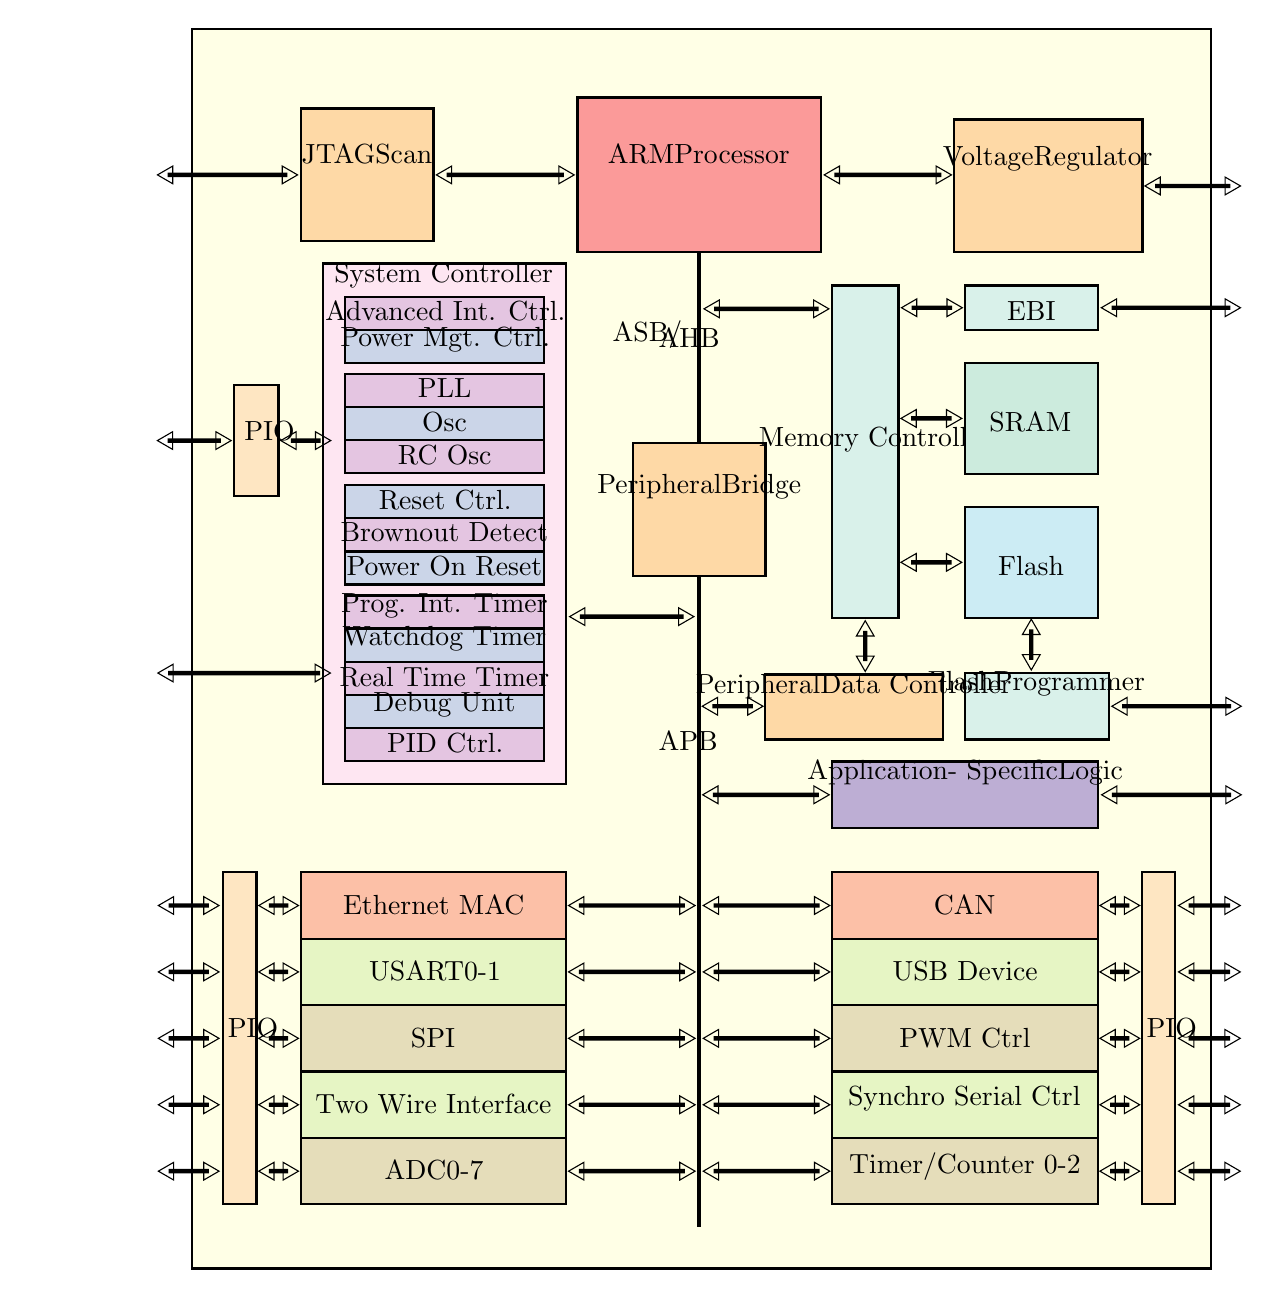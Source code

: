 \definecolor{cffffe6}{RGB}{255,255,230}
\definecolor{cfee6f2}{RGB}{254,230,242}
\definecolor{ce4c5e1}{RGB}{228,197,225}
\definecolor{ccbd5e8}{RGB}{203,213,232}
\definecolor{cfed9a6}{RGB}{254,217,166}
\definecolor{cd9f1ea}{RGB}{217,241,234}
\definecolor{cccebdd}{RGB}{204,235,221}
\definecolor{cccecf4}{RGB}{204,236,244}
\definecolor{cbdaed4}{RGB}{189,174,212}
\definecolor{cfcc0a7}{RGB}{252,192,167}
\definecolor{ce6f5c4}{RGB}{230,245,196}
\definecolor{ce5ddba}{RGB}{229,221,186}
\definecolor{cfee6c2}{RGB}{254,230,194}
\definecolor{cfb9a99}{RGB}{251,154,153}


\begin{tikzpicture}[y=0.80pt,x=0.80pt,yscale=-1, inner sep=0pt, outer sep=0pt]
  \path[draw=black,fill=cffffe6,line join=miter,line cap=round,miter
    limit=4.00,even odd rule,line width=0.800pt,rounded corners=0.0cm]
    (21.0,29.0) rectangle (481.0,589.0);
  \begin{scope}[shift={(0,0.011)}]
      \path[draw=black,fill=cfee6f2,line join=miter,line cap=round,miter
        limit=4.00,even odd rule,line width=0.800pt,rounded corners=0.0cm]
        (80.0,134.989) rectangle (190.0,370.023);
      \path[fill=black,line join=miter,line cap=butt,line width=0.800pt]
        (134.593,145.929) node[above] (text3256) {System Controller};
      \path[draw=black,fill=ce4c5e1,line join=miter,line cap=round,miter
        limit=4.00,even odd rule,line width=0.800pt,rounded corners=0.0cm]
        (90.0,150.0) rectangle (180.0,164.878);
      \path[fill=black,line join=miter,line cap=butt,line width=0.800pt]
        (135.315,160.835) node[above] (text3260) {Advanced Int. Ctrl.};
      \path[draw=black,fill=ccbd5e8,line join=miter,line cap=round,miter
        limit=4.00,even odd rule,line width=0.800pt,rounded corners=0.0cm]
        (90.0,165.0) rectangle (180.0,179.878);
      \path[fill=black,line join=miter,line cap=butt,line width=0.800pt]
        (135.271,174.832) node[above] (text3264) {Power Mgt. Ctrl.};
      \path[draw=black,fill=ce4c5e1,line join=miter,line cap=round,miter
        limit=4.00,even odd rule,line width=0.800pt,rounded corners=0.0cm]
        (90.0,185.0) rectangle (180.0,199.878);
      \path[fill=black,line join=miter,line cap=butt,line width=0.800pt]
        (135.027,195.75) node[above] (text3268) {PLL};
      \path[draw=black,fill=ccbd5e8,line join=miter,line cap=round,miter
        limit=4.00,even odd rule,line width=0.800pt,rounded corners=0.0cm]
        (90.0,200.0) rectangle (180.0,214.878);
      \path[fill=black,line join=miter,line cap=butt,line width=0.800pt]
        (134.985,210.75) node[above] (text3272) {Osc};
      \path[draw=black,fill=ce4c5e1,line join=miter,line cap=round,miter
        limit=4.00,even odd rule,line width=0.800pt,rounded corners=0.0cm]
        (90.0,214.878) rectangle (180.0,229.756);
      \path[fill=black,line join=miter,line cap=butt,line width=0.800pt]
        (135.076,225.628) node[above] (text3276) {RC Osc};
      \path[draw=black,fill=ccbd5e8,line join=miter,line cap=round,miter
        limit=4.00,even odd rule,line width=0.800pt,rounded corners=0.0cm]
        (90.0,235.122) rectangle (180.0,250.0);
      \path[fill=black,line join=miter,line cap=butt,line width=0.800pt]
        (135.269,245.957) node[above] (text3280) {Reset Ctrl.};
      \path[draw=black,fill=ce4c5e1,line join=miter,line cap=round,miter
        limit=4.00,even odd rule,line width=0.800pt,rounded corners=0.0cm]
        (90.0,250.0) rectangle (180.0,265.004);
      \path[fill=black,line join=miter,line cap=butt,line width=0.800pt]
        (134.907,260.744) node[above] (text3284) {Brownout Detect};
      \path[draw=black,fill=ccbd5e8,line join=miter,line cap=round,miter
        limit=4.00,even odd rule,line width=0.800pt,rounded corners=0.0cm]
        (90.0,265.122) rectangle (180.0,280.0);
      \path[fill=black,line join=miter,line cap=butt,line width=0.800pt]
        (134.907,275.872) node[above] (text3288) {Power On Reset};
      \path[draw=black,fill=ce4c5e1,line join=miter,line cap=round,miter
        limit=4.00,even odd rule,line width=0.800pt,rounded corners=0.0cm]
        (90.0,285.0) rectangle (180.0,300.004);
      \path[fill=black,line join=miter,line cap=butt,line width=0.800pt]
        (134.89,294.895) node[above] (text3300) {Prog. Int. Timer};
      \path[draw=black,fill=ccbd5e8,line join=miter,line cap=round,miter
        limit=4.00,even odd rule,line width=0.800pt,rounded corners=0.0cm]
        (90.0,299.873) rectangle (180.0,315.004);
      \path[fill=black,line join=miter,line cap=butt,line width=0.800pt]
        (134.907,309.831) node[above] (text3304) {Watchdog Timer};
      \path[draw=black,fill=ce4c5e1,line join=miter,line cap=round,miter
        limit=4.00,even odd rule,line width=0.800pt,rounded corners=0.0cm]
        (90.0,315.004) rectangle (180.0,330.008);
      \path[fill=black,line join=miter,line cap=butt,line width=0.800pt]
        (134.888,325.909) node[above] (text3308) {Real Time Timer};
      \path[draw=black,fill=ccbd5e8,line join=miter,line cap=round,miter
        limit=4.00,even odd rule,line width=0.800pt,rounded corners=0.0cm]
        (90.0,330.0) rectangle (180.0,344.878);
      \path[fill=black,line join=miter,line cap=butt,line width=0.800pt]
        (134.905,339.832) node[above] (text3312) {Debug Unit};
      \path[draw=black,fill=ce4c5e1,line join=miter,line cap=round,miter
        limit=4.00,even odd rule,line width=0.800pt,rounded corners=0.0cm]
        (90.0,344.878) rectangle (180.0,359.882);
      \path[fill=black,line join=miter,line cap=butt,line width=0.800pt]
        (135.271,355.776) node[above] (text3316) {PID Ctrl.};
  \end{scope}
  \begin{scope}[shift={(0,-5.0)}]
    \path[draw=black,fill=cfed9a6,line join=miter,line cap=round,miter
      limit=4.00,even odd rule,line width=0.800pt,rounded corners=0.0cm]
      (70.0,70.0) rectangle (130.0,130.0);
    \path[fill=black,line join=miter,line cap=butt,line width=0.800pt]
      (99.947,94.709) node[above] (text3320) {JTAGScan};
  \end{scope}
  \begin{scope}[shift={(-0.605,0)}]
    \path[draw=black,fill=cfed9a6,line join=miter,line cap=round,miter
      limit=4.00,even odd rule,line width=0.800pt,rounded corners=0.0cm]
      (365.605,70.0) rectangle (450.812,130.0);
    \path[fill=black,line join=miter,line cap=butt,line width=0.800pt]
      (408.006,93.057) node[above] (text3332) {VoltageRegulator};
  \end{scope}
  \path[draw=black,line join=miter,line cap=butt,miter limit=4.00,fill
    opacity=0.750,even odd rule,line width=1.600pt] (250.0,115.0) --
    (250.0,570.0);
  \begin{scope}[shift={(0,46.0)}]
    \path[draw=black,fill=cfed9a6,line join=miter,line cap=round,miter
      limit=4.00,even odd rule,line width=0.800pt,rounded corners=0.0cm]
      (220.0,170.0) rectangle (280.0,230.0);
    \path[fill=black,line join=miter,line cap=butt,line width=0.800pt]
      (250.021,195.371) node[above] (text3338) {PeripheralBridge};
  \end{scope}
  \begin{scope}[shift={(0,0.341)}]
    \path[draw=black,fill=cd9f1ea,line join=miter,line cap=round,miter
      limit=4.00,even odd rule,line width=0.800pt,rounded corners=0.0cm]
      (310.0,144.659) rectangle (340.0,294.659);
    \path[cm={{0.0,-1.0,1.0,0.0,(0.0,0.0)}},fill=black,line join=miter,line
      cap=butt,line width=0.800pt] (-219.857,329.307) node[above]
      (text3344) {Memory Controller};
  \end{scope}
  \begin{scope}[shift={(0,5.0)}]
    \path[draw=black,fill=cd9f1ea,line join=miter,line cap=round,miter
      limit=4.00,even odd rule,line width=0.800pt,rounded corners=0.0cm]
      (370.0,140.0) rectangle (430.0,160.0);
    \path[fill=black,line join=miter,line cap=butt,line width=0.800pt]
      (400.044,155.959) node[above] (text3348) {EBI};
  \end{scope}
  \begin{scope}[shift={(0,10.0)}]
    \path[draw=black,fill=cccebdd,line join=miter,line cap=round,miter
      limit=4.00,even odd rule,line width=0.800pt,rounded corners=0.0cm]
      (370.0,170.0) rectangle (430.0,220.0);
    \path[fill=black,line join=miter,line cap=butt,line width=0.800pt]
      (399.622,200.959) node[above] (text3352) {SRAM};
  \end{scope}
  \begin{scope}[shift={(0,5.0)}]
    \path[draw=black,fill=cccecf4,line join=miter,line cap=round,miter
      limit=4.00,even odd rule,line width=0.800pt,rounded corners=0.0cm]
      (370.0,240.0) rectangle (430.0,290.0);
    \path[fill=black,line join=miter,line cap=butt,line width=0.800pt]
      (399.912,271.126) node[above] (text3356) {Flash};
  \end{scope}
  \begin{scope}[shift={(-0.041,10.0)}]
    \path[draw=black,fill=cd9f1ea,line join=miter,line cap=round,miter
      limit=4.00,even odd rule,line width=0.800pt,rounded corners=0.0cm]
      (370.0,310.0) rectangle (435.041,340.0);
    \path[fill=black,line join=miter,line cap=butt,line width=0.800pt]
      (402.389,320.371) node[above] (text3360) {FlashProgrammer};
  \end{scope}
  \begin{scope}[shift={(-0.032,10.125)}]
    \path[draw=black,fill=cfed9a6,line join=miter,line cap=round,miter
      limit=4.00,even odd rule,line width=0.800pt,rounded corners=0.0cm]
      (279.928,310.5) rectangle (360.032,339.875);
    \path[fill=black,line join=miter,line cap=butt,line width=0.800pt]
      (319.845,321.763) node[above] (text3366) {PeripheralData Controller};
  \end{scope}
    \path[draw=black,fill=cbdaed4,line join=miter,line cap=round,miter
      limit=4.00,even odd rule,line width=0.800pt,rounded corners=0.0cm]
      (310.0,360.0) rectangle (430.0,390.0);
    \path[fill=black,line join=miter,line cap=butt,line width=0.800pt]
      (370.146,370.371) node[above] (text3372) {Application-
      SpecificLogic};
    \path[draw=black,fill=cfcc0a7,line join=miter,line cap=round,miter
      limit=4.00,even odd rule,line width=0.800pt,rounded corners=0.0cm]
      (310.0,410.0) rectangle (430.0,440.0);
    \path[fill=black,line join=miter,line cap=butt,line width=0.800pt]
      (369.871,428.973) node[above] (text3378) {CAN};
    \path[draw=black,fill=ce6f5c4,line join=miter,line cap=round,miter
      limit=4.00,even odd rule,line width=0.800pt,rounded corners=0.0cm]
      (310.0,440.0) rectangle (430.0,470.0);
    \path[fill=black,line join=miter,line cap=butt,line width=0.800pt]
      (370.135,459.072) node[above] (text3382) {USB Device};
    \path[draw=black,fill=ce5ddba,line join=miter,line cap=round,miter
      limit=4.00,even odd rule,line width=0.800pt,rounded corners=0.0cm]
      (310.0,470.0) rectangle (430.0,500.0);
    \path[fill=black,line join=miter,line cap=butt,line width=0.800pt]
      (370.021,489.075) node[above] (text3386) {PWM Ctrl};
    \path[draw=black,fill=ce6f5c4,line join=miter,line cap=round,miter
      limit=4.00,even odd rule,line width=0.800pt,rounded corners=0.0cm]
      (310.0,500.0) rectangle (430.0,530.0);
    \path[fill=black,line join=miter,line cap=butt,line width=0.800pt]
      (369.745,517.871) node[above] (text3390) {Synchro Serial Ctrl};
    \path[draw=black,fill=ce5ddba,line join=miter,line cap=round,miter
      limit=4.00,even odd rule,line width=0.800pt,rounded corners=0.0cm]
      (310.0,530.0) rectangle (430.0,560.0);
    \path[fill=black,line join=miter,line cap=butt,line width=0.800pt]
      (370.067,549.075) node[above] (text3394) {Timer/Counter 0-2};
    \path[draw=black,fill=ce5ddba,line join=miter,line cap=round,miter
      limit=4.00,even odd rule,line width=0.800pt,rounded corners=0.0cm]
      (70.0,530.0) rectangle (190.0,560.0);
    \path[fill=black,line join=miter,line cap=butt,line width=0.800pt]
      (130.22,548.973) node[above] (text3398) {ADC0-7};
    \path[draw=black,fill=ce6f5c4,line join=miter,line cap=round,miter
      limit=4.00,even odd rule,line width=0.800pt,rounded corners=0.0cm]
      (70.0,500.0) rectangle (190.0,530.0);
    \path[fill=black,line join=miter,line cap=butt,line width=0.800pt]
      (129.985,519.075) node[above] (text3402) {Two Wire Interface};
    \path[draw=black,fill=ce5ddba,line join=miter,line cap=round,miter
      limit=4.00,even odd rule,line width=0.800pt,rounded corners=0.0cm]
      (70.0,470.0) rectangle (190.0,500.0);
    \path[fill=black,line join=miter,line cap=butt,line width=0.800pt]
      (129.777,488.973) node[above] (text3406) {SPI};
    \path[draw=black,fill=ce6f5c4,line join=miter,line cap=round,miter
      limit=4.00,even odd rule,line width=0.800pt,rounded corners=0.0cm]
      (70.0,440.0) rectangle (190.0,470.0);
    \path[fill=black,line join=miter,line cap=butt,line width=0.800pt]
      (130.7,458.97) node[above] (text3410) {USART0-1};
    \path[draw=black,fill=cfcc0a7,line join=miter,line cap=round,miter
      limit=4.00,even odd rule,line width=0.800pt,rounded corners=0.0cm]
      (70.0,410.0) rectangle (190.0,440.0);
    \path[fill=black,line join=miter,line cap=butt,line width=0.800pt]
      (130.091,429.075) node[above] (text3414) {Ethernet MAC};
    \path[draw=black,fill=cfee6c2,line join=miter,line cap=round,miter
      limit=4.00,even odd rule,line width=0.800pt,rounded corners=0.0cm]
      (40.0,190.0) rectangle (60.0,240.0);
    \path[cm={{0.0,-1.0,1.0,0.0,(0.0,0.0)}},fill=black,line join=miter,line
      cap=butt,line width=0.800pt] (-214.798,55.959) node[above]
      (text3418) {PIO};
    \path[fill=black,line join=miter,line cap=butt,miter limit=4.00,even odd
      rule,line width=1.600pt] (9.938,94.0) .. controls (9.938,94.0) and
      (9.938,95.0) .. (9.938,95.0) -- (9.938,96.0) .. controls
      (9.938,96.0) and (9.944,96.0) .. (64.0,96.0) --
      (64.0,94.0) .. controls (36.972,94.0) and (23.445,94.0) ..
      (16.688,94.0) .. controls (13.309,94.0) and (11.626,94.0) ..
      (10.781,94.0) .. controls (10.359,94.0) and (10.137,94.0) ..
      (10.031,94.0) .. controls (9.979,94.0) and (9.951,94.0) ..
      (9.938,94.0) -- cycle;
    \path[draw=black,even odd rule,line width=0.400pt] (68.602,95.0) --
      (61.681,99.0) -- (61.681,91.0) -- (68.602,95.0) -- cycle;
    \path[draw=black,even odd rule,line width=0.400pt] (5.313,95.0) --
      (12.233,91.0) -- (12.233,99.0) -- (5.313,95.0) -- cycle;
    \path[fill=black,line join=miter,line cap=butt,miter limit=4.00,even odd
      rule,line width=1.600pt] (135.906,94.0) .. controls (135.906,94.0) and
      (135.906,95.0) .. (135.906,95.0) -- (135.906,96.0) .. controls
      (135.906,96.0) and (135.918,96.0) .. (188.938,96.0) --
      (188.938,94.0) .. controls (162.428,94.0) and (149.159,94.0) ..
      (142.531,94.0) .. controls (139.218,94.0) and (137.547,94.0) ..
      (136.719,94.0) .. controls (136.304,94.0) and (136.104,94.0) ..
      (136.0,94.0) .. controls (135.948,94.0) and (135.919,94.0) ..
      (135.906,94.0) -- cycle;
    \path[draw=black,even odd rule,line width=0.400pt] (193.54,95.0) --
      (186.62,99.0) -- (186.62,91.0) -- (193.54,95.0) -- cycle;
    \path[draw=black,even odd rule,line width=0.400pt] (131.288,95.0) --
      (138.208,91.0) -- (138.208,99.0) -- (131.288,95.0) -- cycle;
    \path[fill=black,line join=miter,line cap=butt,miter limit=4.00,even odd
      rule,line width=1.600pt] (311.062,94.0) .. controls (311.062,94.0) and
      (311.062,95.0) .. (311.062,95.0) -- (311.062,96.0) .. controls
      (311.062,96.0) and (311.088,96.0) .. (359.344,96.0) --
      (359.344,94.0) .. controls (335.216,94.0) and (323.126,94.0) ..
      (317.094,94.0) .. controls (314.078,94.0) and (312.598,94.0) ..
      (311.844,94.0) .. controls (311.467,94.0) and (311.25,94.0) ..
      (311.156,94.0) .. controls (311.109,94.0) and (311.106,94.0) ..
      (311.094,94.0) .. controls (311.088,94.0) and (311.064,94.0) ..
      (311.062,94.0) -- cycle;
    \path[draw=black,even odd rule,line width=0.400pt] (363.948,95.0) --
      (357.028,99.0) -- (357.028,91.0) -- (363.948,95.0) -- cycle;
    \path[draw=black,even odd rule,line width=0.400pt] (306.46,95.0) --
      (313.38,91.0) -- (313.38,99.0) -- (306.46,95.0) -- cycle;
    \path[fill=black,line join=miter,line cap=butt,miter limit=4.00,even odd
      rule,line width=1.600pt] (455.938,99.0) .. controls (455.938,99.0) and
      (455.938,100.0) .. (455.938,100.0) -- (455.938,101.0) .. controls
      (455.938,101.0) and (455.927,101.0) .. (489.875,101.0) --
      (489.875,99.0) .. controls (472.901,99.0) and (464.431,99.0) ..
      (460.188,99.0) .. controls (458.066,99.0) and (456.999,99.0) ..
      (456.469,99.0) .. controls (456.204,99.0) and (456.066,99.0) ..
      (456.0,99.0) .. controls (455.967,99.0) and (455.946,99.0) ..
      (455.938,99.0) -- cycle;
    \path[draw=black,even odd rule,line width=0.400pt] (494.505,100.0) --
      (487.585,104.0) -- (487.585,96.0) -- (494.505,100.0) -- cycle;
    \path[draw=black,even odd rule,line width=0.400pt] (451.325,100.0) --
      (458.245,96.0) -- (458.245,104.0) -- (451.325,100.0) -- cycle;
  \begin{scope}[shift={(5.0,0)}]
    \path[draw=black,fill=cfb9a99,line join=miter,line cap=round,miter
      limit=4.00,even odd rule,line width=0.800pt,rounded corners=0.0cm]
      (190.0,60.0) rectangle (300.0,130.0);
    \path[fill=black,line join=miter,line cap=butt,line width=0.800pt]
      (244.802,89.722) node[above] (text3326) {ARMProcessor};
  \end{scope}
    \path[draw=black,fill=cfee6c2,line join=miter,line cap=round,miter
      limit=4.00,even odd rule,line width=0.800pt,rounded corners=0.0cm]
      (34.996,410.0) rectangle (50.0,559.997);
    \path[cm={{0.0,-1.0,1.0,0.0,(0.0,0.0)}},fill=black,line join=miter,line
      cap=butt,line width=0.800pt] (-484.796,48.457) node[above]
      (text3885) {PIO};
    \path[draw=black,fill=cfee6c2,line join=miter,line cap=round,miter
      limit=4.00,even odd rule,line width=0.800pt,rounded corners=0.0cm]
      (450.0,410.003) rectangle (465.004,560.0);
    \path[cm={{0.0,-1.0,1.0,0.0,(0.0,0.0)}},fill=black,line join=miter,line
      cap=butt,line width=0.800pt] (-484.799,463.461) node[above]
      (text3903) {PIO};
    \path[fill=black,line join=miter,line cap=butt,miter limit=4.00,even odd
      rule,line width=1.600pt] (256.781,154.5) .. controls (256.781,154.5)
      and (256.781,155.5) .. (256.781,155.5) -- (256.781,156.5) ..
      controls (256.781,156.5) and (256.786,156.5) .. (303.969,156.5) --
      (303.969,154.5) .. controls (280.377,154.5) and (268.585,154.5) ..
      (262.688,154.5) .. controls (259.739,154.5) and (258.269,154.5) ..
      (257.531,154.5) .. controls (257.163,154.5) and (256.967,154.5) ..
      (256.875,154.5) .. controls (256.829,154.5) and (256.824,154.5) ..
      (256.812,154.5) .. controls (256.807,154.5) and (256.783,154.5) ..
      (256.781,154.5) -- cycle;
    \path[draw=black,even odd rule,line width=0.400pt] (308.59,155.5) --
      (301.67,159.5) -- (301.67,151.5) -- (308.59,155.5) -- cycle;
    \path[draw=black,even odd rule,line width=0.400pt] (252.175,155.5) --
      (259.095,151.5) -- (259.095,159.5) -- (252.175,155.5) -- cycle;
    \path[fill=black,line join=miter,line cap=butt,miter limit=4.00,even odd
      rule,line width=1.600pt] (346.0,154.0) .. controls (346.0,154.0)
      and (346.0,155.0) .. (346.0,155.0) -- (346.0,156.0) ..
      controls (346.0,156.0) and (345.987,156.0) .. (364.25,156.0) --
      (364.25,154.0) .. controls (355.119,154.0) and (350.564,154.0) ..
      (348.281,154.0) .. controls (347.14,154.0) and (346.567,154.0) ..
      (346.281,154.0) .. controls (346.139,154.0) and (346.067,154.0) ..
      (346.031,154.0) .. controls (346.013,154.0) and (346.005,154.0) ..
      (346.0,154.0) -- cycle;
    \path[draw=black,even odd rule,line width=0.400pt] (368.864,155.0) --
      (361.944,159.0) -- (361.944,151.0) -- (368.864,155.0) -- cycle;
    \path[draw=black,even odd rule,line width=0.400pt] (341.369,155.0) --
      (348.289,151.0) -- (348.289,159.0) -- (341.369,155.0) -- cycle;
    \path[fill=black,line join=miter,line cap=butt,miter limit=4.00,even odd
      rule,line width=1.600pt] (345.75,204.0) .. controls (345.75,204.0)
      and (345.75,205.0) .. (345.75,205.0) -- (345.75,206.0) ..
      controls (345.75,206.0) and (345.737,206.0) .. (364.0,206.0) --
      (364.0,204.0) .. controls (354.869,204.0) and (350.314,204.0) ..
      (348.031,204.0) .. controls (346.89,204.0) and (346.317,204.0) ..
      (346.031,204.0) .. controls (345.889,204.0) and (345.817,204.0) ..
      (345.781,204.0) .. controls (345.763,204.0) and (345.755,204.0) ..
      (345.75,204.0) -- cycle;
    \path[draw=black,even odd rule,line width=0.400pt] (368.616,205.0) --
      (361.696,209.0) -- (361.696,201.0) -- (368.616,205.0) -- cycle;
    \path[draw=black,even odd rule,line width=0.400pt] (341.121,205.0) --
      (348.041,201.0) -- (348.041,209.0) -- (341.121,205.0) -- cycle;
    \path[fill=black,line join=miter,line cap=butt,miter limit=4.00,even odd
      rule,line width=1.600pt] (345.75,269.0) .. controls (345.75,269.0)
      and (345.75,270.0) .. (345.75,270.0) -- (345.75,271.0) ..
      controls (345.75,271.0) and (345.737,271.0) .. (364.0,271.0) --
      (364.0,269.0) .. controls (354.869,269.0) and (350.314,269.0) ..
      (348.031,269.0) .. controls (346.89,269.0) and (346.317,269.0) ..
      (346.031,269.0) .. controls (345.889,269.0) and (345.817,269.0) ..
      (345.781,269.0) .. controls (345.763,269.0) and (345.755,269.0) ..
      (345.75,269.0) -- cycle;
    \path[draw=black,even odd rule,line width=0.400pt] (368.616,270.0) --
      (361.696,274.0) -- (361.696,266.0) -- (368.616,270.0) -- cycle;
    \path[draw=black,even odd rule,line width=0.400pt] (341.121,270.0) --
      (348.041,266.0) -- (348.041,274.0) -- (341.121,270.0) -- cycle;
    \path[fill=black,line join=miter,line cap=butt,miter limit=4.00,even odd
      rule,line width=1.600pt] (436.25,154.0) .. controls (436.25,154.0)
      and (436.25,155.0) .. (436.25,155.0) -- (436.25,156.0) ..
      controls (436.25,156.0) and (436.256,156.0) .. (489.875,156.0) --
      (489.875,154.0) .. controls (463.065,154.0) and (449.671,154.0) ..
      (442.969,154.0) .. controls (439.618,154.0) and (437.932,154.0) ..
      (437.094,154.0) .. controls (436.675,154.0) and (436.48,154.0) ..
      (436.375,154.0) .. controls (436.323,154.0) and (436.294,154.0) ..
      (436.281,154.0) .. controls (436.275,154.0) and (436.252,154.0) ..
      (436.25,154.0) -- cycle;
    \path[draw=black,even odd rule,line width=0.400pt] (494.49,155.0) --
      (487.57,159.0) -- (487.57,151.0) -- (494.49,155.0) -- cycle;
    \path[draw=black,even odd rule,line width=0.400pt] (431.639,155.0) --
      (438.559,151.0) -- (438.559,159.0) -- (431.639,155.0) -- cycle;
    \path[fill=black,line join=miter,line cap=butt,miter limit=4.00,even odd
      rule,line width=1.600pt] (196.094,293.531) .. controls (196.094,293.531)
      and (196.094,294.531) .. (196.094,294.531) -- (196.094,295.531) ..
      controls (196.094,295.531) and (196.107,295.531) .. (243.0,295.531) --
      (243.0,293.531) .. controls (219.553,293.531) and (207.83,293.531) ..
      (201.969,293.531) .. controls (199.038,293.531) and (197.545,293.531) ..
      (196.812,293.531) .. controls (196.446,293.531) and (196.279,293.531) ..
      (196.188,293.531) .. controls (196.142,293.531) and (196.105,293.531) ..
      (196.094,293.531) -- cycle;
    \path[draw=black,even odd rule,line width=0.400pt] (247.601,294.517) --
      (240.681,298.517) -- (240.681,290.517) -- (247.601,294.517) -- cycle;
    \path[draw=black,even odd rule,line width=0.400pt] (191.476,294.517) --
      (198.396,290.517) -- (198.396,298.517) -- (191.476,294.517) -- cycle;
    \path[fill=black,line join=miter,line cap=butt,miter limit=4.00,even odd
      rule,line width=1.600pt] (65.625,214.0) .. controls (65.625,214.0) and
      (65.625,215.0) .. (65.625,215.0) -- (65.625,216.0) .. controls
      (65.625,216.0) and (65.618,216.0) .. (78.969,216.0) --
      (78.969,214.0) .. controls (72.294,214.0) and (68.95,214.0) ..
      (67.281,214.0) .. controls (66.447,214.0) and (66.052,214.0) ..
      (65.844,214.0) .. controls (65.74,214.0) and (65.682,214.0) ..
      (65.656,214.0) .. controls (65.643,214.0) and (65.628,214.0) ..
      (65.625,214.0) -- cycle;
    \path[draw=black,even odd rule,line width=0.400pt] (83.594,215.0) --
      (76.674,219.0) -- (76.674,211.0) -- (83.594,215.0) -- cycle;
    \path[draw=black,even odd rule,line width=0.400pt] (61.012,215.0) --
      (67.932,211.0) -- (67.932,219.0) -- (61.012,215.0) -- cycle;
    \path[fill=black,line join=miter,line cap=butt,miter limit=4.00,even odd
      rule,line width=1.600pt] (9.875,214.0) .. controls (9.875,214.0) and
      (9.875,215.0) .. (9.875,215.0) -- (9.875,216.0) .. controls
      (9.875,216.0) and (9.892,216.0) .. (34.0,216.0) --
      (34.0,214.0) .. controls (21.946,214.0) and (15.92,214.0) ..
      (12.906,214.0) .. controls (11.399,214.0) and (10.658,214.0) ..
      (10.281,214.0) .. controls (10.093,214.0) and (9.985,214.0) ..
      (9.938,214.0) .. controls (9.914,214.0) and (9.912,214.0) ..
      (9.906,214.0) .. controls (9.903,214.0) and (9.876,214.0) ..
      (9.875,214.0) -- cycle;
    \path[draw=black,even odd rule,line width=0.400pt] (38.613,215.0) --
      (31.693,219.0) -- (31.693,211.0) -- (38.613,215.0) -- cycle;
    \path[draw=black,even odd rule,line width=0.400pt] (5.274,215.0) --
      (12.194,211.0) -- (12.194,219.0) -- (5.274,215.0) -- cycle;
    \path[fill=black,line join=miter,line cap=butt,miter limit=4.00,even odd
      rule,line width=1.600pt] (10.125,319.0) .. controls (10.125,319.0) and
      (10.125,320.0) .. (10.125,320.0) -- (10.125,321.0) .. controls
      (10.125,321.0) and (10.114,321.0) .. (78.812,321.0) --
      (78.812,319.0) .. controls (44.463,319.0) and (27.275,319.0) ..
      (18.688,319.0) .. controls (14.394,319.0) and (12.261,319.0) ..
      (11.188,319.0) .. controls (10.651,319.0) and (10.384,319.0) ..
      (10.25,319.0) .. controls (10.183,319.0) and (10.142,319.0) ..
      (10.125,319.0) -- cycle;
    \path[draw=black,even odd rule,line width=0.400pt] (83.424,320.0) --
      (76.504,324.0) -- (76.504,316.0) -- (83.424,320.0) -- cycle;
    \path[draw=black,even odd rule,line width=0.400pt] (5.494,320.0) --
      (12.414,316.0) -- (12.414,324.0) -- (5.494,320.0) -- cycle;
    \path[fill=black,line join=miter,line cap=butt,miter limit=4.00,even odd
      rule,line width=1.600pt] (256.0,334.0) .. controls (256.0,334.0)
      and (256.0,335.0) .. (256.0,335.0) -- (256.0,336.0) ..
      controls (256.0,336.0) and (255.996,336.0) .. (274.219,336.0) --
      (274.219,334.0) .. controls (265.107,334.0) and (260.559,334.0) ..
      (258.281,334.0) .. controls (257.142,334.0) and (256.566,334.0) ..
      (256.281,334.0) .. controls (256.139,334.0) and (256.067,334.0) ..
      (256.031,334.0) .. controls (256.013,334.0) and (256.005,334.0) ..
      (256.0,334.0) -- cycle;
    \path[draw=black,even odd rule,line width=0.400pt] (278.839,335.0) --
      (271.919,339.0) -- (271.919,331.0) -- (278.839,335.0) -- cycle;
    \path[draw=black,even odd rule,line width=0.400pt] (251.384,335.0) --
      (258.304,331.0) -- (258.304,339.0) -- (251.384,335.0) -- cycle;
    \path[fill=black,line join=miter,line cap=butt,miter limit=4.00,even odd
      rule,line width=1.600pt] (324.0,300.969) .. controls (324.0,307.813)
      and (324.0,311.258) .. (324.0,312.969) .. controls (324.0,313.824)
      and (324.0,314.255) .. (324.0,314.469) .. controls (324.0,314.576)
      and (324.0,314.63) .. (324.0,314.656) -- (325.0,314.656) --
      (326.0,314.656) .. controls (326.0,314.656) and (326.0,314.658) ..
      (326.0,300.969) -- (324.0,300.969) -- cycle;
    \path[draw=black,even odd rule,line width=0.400pt] (325.0,296.365) --
      (329.0,303.285) -- (321.0,303.285) -- (325.0,296.365) -- cycle;
    \path[draw=black,even odd rule,line width=0.400pt] (325.0,319.286) --
      (321.0,312.365) -- (329.0,312.365) -- (325.0,319.286) -- cycle;
    \path[fill=black,line join=miter,line cap=butt,miter limit=4.00,even odd
      rule,line width=1.600pt] (399.0,300.312) .. controls (399.0,307.157)
      and (399.0,310.57) .. (399.0,312.281) .. controls (399.0,313.137)
      and (399.0,313.567) .. (399.0,313.781) .. controls (399.0,313.888)
      and (399.0,313.942) .. (399.0,313.969) .. controls (399.0,313.982)
      and (399.0,313.997) .. (399.0,314.0) -- (400.0,314.0) --
      (401.0,314.0) .. controls (401.0,314.0) and (401.0,314.001) ..
      (401.0,300.312) -- (399.0,300.312) -- cycle;
    \path[draw=black,even odd rule,line width=0.400pt] (400.0,295.695) --
      (404.0,302.615) -- (396.0,302.615) -- (400.0,295.695) -- cycle;
    \path[draw=black,even odd rule,line width=0.400pt] (400.0,318.616) --
      (396.0,311.696) -- (404.0,311.696) -- (400.0,318.616) -- cycle;
    \path[fill=black,line join=miter,line cap=butt,miter limit=4.00,even odd
      rule,line width=1.600pt] (441.0,334.0) .. controls (441.0,334.0)
      and (441.0,335.0) .. (441.0,335.0) -- (441.0,336.0) ..
      controls (441.0,336.0) and (441.0,336.0) .. (490.219,336.0) --
      (490.219,334.0) .. controls (465.609,334.0) and (453.309,334.0) ..
      (447.156,334.0) .. controls (444.08,334.0) and (442.55,334.0) ..
      (441.781,334.0) .. controls (441.397,334.0) and (441.19,334.0) ..
      (441.094,334.0) .. controls (441.046,334.0) and (441.043,334.0) ..
      (441.031,334.0) .. controls (441.025,334.0) and (441.002,334.0) ..
      (441.0,334.0) -- cycle;
    \path[draw=black,even odd rule,line width=0.400pt] (494.84,335.0) --
      (487.92,339.0) -- (487.92,331.0) -- (494.84,335.0) -- cycle;
    \path[draw=black,even odd rule,line width=0.400pt] (436.389,335.0) --
      (443.309,331.0) -- (443.309,339.0) -- (436.389,335.0) -- cycle;
    \path[fill=black,line join=miter,line cap=butt,miter limit=4.00,even odd
      rule,line width=1.600pt] (256.188,374.0) .. controls (256.188,374.0)
      and (256.188,375.0) .. (256.188,375.0) -- (256.188,376.0) ..
      controls (256.188,376.0) and (256.166,376.0) .. (304.094,376.0) --
      (304.094,374.0) .. controls (280.13,374.0) and (268.147,374.0) ..
      (262.156,374.0) .. controls (259.161,374.0) and (257.686,374.0) ..
      (256.938,374.0) .. controls (256.563,374.0) and (256.375,374.0) ..
      (256.281,374.0) .. controls (256.234,374.0) and (256.199,374.0) ..
      (256.188,374.0) -- cycle;
    \path[draw=black,even odd rule,line width=0.400pt] (308.721,375.0) --
      (301.801,379.0) -- (301.801,371.0) -- (308.721,375.0) -- cycle;
    \path[draw=black,even odd rule,line width=0.400pt] (251.562,375.0) --
      (258.482,371.0) -- (258.482,379.0) -- (251.562,375.0) -- cycle;
    \path[fill=black,line join=miter,line cap=butt,miter limit=4.00,even odd
      rule,line width=1.600pt] (256.469,424.0) .. controls (256.469,424.0)
      and (256.469,425.0) .. (256.469,425.0) -- (256.469,426.0) ..
      controls (256.469,426.0) and (256.447,426.0) .. (304.375,426.0) --
      (304.375,424.0) .. controls (280.411,424.0) and (268.428,424.0) ..
      (262.438,424.0) .. controls (259.442,424.0) and (257.968,424.0) ..
      (257.219,424.0) .. controls (256.844,424.0) and (256.656,424.0) ..
      (256.562,424.0) .. controls (256.516,424.0) and (256.481,424.0) ..
      (256.469,424.0) -- cycle;
    \path[draw=black,even odd rule,line width=0.400pt] (309.0,425.0) --
      (302.08,429.0) -- (302.08,421.0) -- (309.0,425.0) -- cycle;
    \path[draw=black,even odd rule,line width=0.400pt] (251.84,425.0) --
      (258.76,421.0) -- (258.76,429.0) -- (251.84,425.0) -- cycle;
    \path[fill=black,line join=miter,line cap=butt,miter limit=4.00,even odd
      rule,line width=1.600pt] (256.469,454.0) .. controls (256.469,454.0)
      and (256.469,455.0) .. (256.469,455.0) -- (256.469,456.0) ..
      controls (256.469,456.0) and (256.447,456.0) .. (304.375,456.0) --
      (304.375,454.0) .. controls (280.411,454.0) and (268.428,454.0) ..
      (262.438,454.0) .. controls (259.442,454.0) and (257.968,454.0) ..
      (257.219,454.0) .. controls (256.844,454.0) and (256.656,454.0) ..
      (256.562,454.0) .. controls (256.516,454.0) and (256.481,454.0) ..
      (256.469,454.0) -- cycle;
    \path[draw=black,even odd rule,line width=0.400pt] (309.0,455.0) --
      (302.08,459.0) -- (302.08,451.0) -- (309.0,455.0) -- cycle;
    \path[draw=black,even odd rule,line width=0.400pt] (251.84,455.0) --
      (258.76,451.0) -- (258.76,459.0) -- (251.84,455.0) -- cycle;
    \path[fill=black,line join=miter,line cap=butt,miter limit=4.00,even odd
      rule,line width=1.600pt] (256.469,484.0) .. controls (256.469,484.0)
      and (256.469,485.0) .. (256.469,485.0) -- (256.469,486.0) ..
      controls (256.469,486.0) and (256.447,486.0) .. (304.375,486.0) --
      (304.375,484.0) .. controls (280.411,484.0) and (268.428,484.0) ..
      (262.438,484.0) .. controls (259.442,484.0) and (257.968,484.0) ..
      (257.219,484.0) .. controls (256.844,484.0) and (256.656,484.0) ..
      (256.562,484.0) .. controls (256.516,484.0) and (256.481,484.0) ..
      (256.469,484.0) -- cycle;
    \path[draw=black,even odd rule,line width=0.400pt] (309.0,485.0) --
      (302.08,489.0) -- (302.08,481.0) -- (309.0,485.0) -- cycle;
    \path[draw=black,even odd rule,line width=0.400pt] (251.84,485.0) --
      (258.76,481.0) -- (258.76,489.0) -- (251.84,485.0) -- cycle;
    \path[fill=black,line join=miter,line cap=butt,miter limit=4.00,even odd
      rule,line width=1.600pt] (256.469,514.0) .. controls (256.469,514.0)
      and (256.469,515.0) .. (256.469,515.0) -- (256.469,516.0) ..
      controls (256.469,516.0) and (256.447,516.0) .. (304.375,516.0) --
      (304.375,514.0) .. controls (280.411,514.0) and (268.428,514.0) ..
      (262.438,514.0) .. controls (259.442,514.0) and (257.968,514.0) ..
      (257.219,514.0) .. controls (256.844,514.0) and (256.656,514.0) ..
      (256.562,514.0) .. controls (256.516,514.0) and (256.481,514.0) ..
      (256.469,514.0) -- cycle;
    \path[draw=black,even odd rule,line width=0.400pt] (309.0,515.0) --
      (302.08,519.0) -- (302.08,511.0) -- (309.0,515.0) -- cycle;
    \path[draw=black,even odd rule,line width=0.400pt] (251.84,515.0) --
      (258.76,511.0) -- (258.76,519.0) -- (251.84,515.0) -- cycle;
    \path[fill=black,line join=miter,line cap=butt,miter limit=4.00,even odd
      rule,line width=1.600pt] (256.469,544.0) .. controls (256.469,544.0)
      and (256.469,545.0) .. (256.469,545.0) -- (256.469,546.0) ..
      controls (256.469,546.0) and (256.447,546.0) .. (304.375,546.0) --
      (304.375,544.0) .. controls (280.411,544.0) and (268.428,544.0) ..
      (262.438,544.0) .. controls (259.442,544.0) and (257.968,544.0) ..
      (257.219,544.0) .. controls (256.844,544.0) and (256.656,544.0) ..
      (256.562,544.0) .. controls (256.516,544.0) and (256.481,544.0) ..
      (256.469,544.0) -- cycle;
    \path[draw=black,even odd rule,line width=0.400pt] (309.0,545.0) --
      (302.08,549.0) -- (302.08,541.0) -- (309.0,545.0) -- cycle;
    \path[draw=black,even odd rule,line width=0.400pt] (251.84,545.0) --
      (258.76,541.0) -- (258.76,549.0) -- (251.84,545.0) -- cycle;
    \path[fill=black,line join=miter,line cap=butt,miter limit=4.00,even odd
      rule,line width=1.600pt] (195.625,544.0) .. controls (195.625,544.0)
      and (195.625,545.0) .. (195.625,545.0) -- (195.625,546.0) ..
      controls (195.625,546.0) and (195.604,546.0) .. (243.531,546.0) --
      (243.531,544.0) .. controls (219.567,544.0) and (207.585,544.0) ..
      (201.594,544.0) .. controls (198.598,544.0) and (197.124,544.0) ..
      (196.375,544.0) .. controls (196.001,544.0) and (195.812,544.0) ..
      (195.719,544.0) .. controls (195.672,544.0) and (195.637,544.0) ..
      (195.625,544.0) -- cycle;
    \path[draw=black,even odd rule,line width=0.400pt] (248.16,545.0) --
      (241.24,549.0) -- (241.24,541.0) -- (248.16,545.0) -- cycle;
    \path[draw=black,even odd rule,line width=0.400pt] (191.0,545.0) --
      (197.92,541.0) -- (197.92,549.0) -- (191.0,545.0) -- cycle;
    \path[fill=black,line join=miter,line cap=butt,miter limit=4.00,even odd
      rule,line width=1.600pt] (195.625,514.0) .. controls (195.625,514.0)
      and (195.625,515.0) .. (195.625,515.0) -- (195.625,516.0) ..
      controls (195.625,516.0) and (195.604,516.0) .. (243.531,516.0) --
      (243.531,514.0) .. controls (219.567,514.0) and (207.585,514.0) ..
      (201.594,514.0) .. controls (198.598,514.0) and (197.124,514.0) ..
      (196.375,514.0) .. controls (196.001,514.0) and (195.812,514.0) ..
      (195.719,514.0) .. controls (195.672,514.0) and (195.637,514.0) ..
      (195.625,514.0) -- cycle;
    \path[draw=black,even odd rule,line width=0.400pt] (248.16,515.0) --
      (241.24,519.0) -- (241.24,511.0) -- (248.16,515.0) -- cycle;
    \path[draw=black,even odd rule,line width=0.400pt] (191.0,515.0) --
      (197.92,511.0) -- (197.92,519.0) -- (191.0,515.0) -- cycle;
    \path[fill=black,line join=miter,line cap=butt,miter limit=4.00,even odd
      rule,line width=1.600pt] (195.625,484.0) .. controls (195.625,484.0)
      and (195.625,485.0) .. (195.625,485.0) -- (195.625,486.0) ..
      controls (195.625,486.0) and (195.604,486.0) .. (243.531,486.0) --
      (243.531,484.0) .. controls (219.567,484.0) and (207.585,484.0) ..
      (201.594,484.0) .. controls (198.598,484.0) and (197.124,484.0) ..
      (196.375,484.0) .. controls (196.001,484.0) and (195.812,484.0) ..
      (195.719,484.0) .. controls (195.672,484.0) and (195.637,484.0) ..
      (195.625,484.0) -- cycle;
    \path[draw=black,even odd rule,line width=0.400pt] (248.16,485.0) --
      (241.24,489.0) -- (241.24,481.0) -- (248.16,485.0) -- cycle;
    \path[draw=black,even odd rule,line width=0.400pt] (191.0,485.0) --
      (197.92,481.0) -- (197.92,489.0) -- (191.0,485.0) -- cycle;
    \path[fill=black,line join=miter,line cap=butt,miter limit=4.00,even odd
      rule,line width=1.600pt] (195.625,454.0) .. controls (195.625,454.0)
      and (195.625,455.0) .. (195.625,455.0) -- (195.625,456.0) ..
      controls (195.625,456.0) and (195.604,456.0) .. (243.531,456.0) --
      (243.531,454.0) .. controls (219.567,454.0) and (207.585,454.0) ..
      (201.594,454.0) .. controls (198.598,454.0) and (197.124,454.0) ..
      (196.375,454.0) .. controls (196.001,454.0) and (195.812,454.0) ..
      (195.719,454.0) .. controls (195.672,454.0) and (195.637,454.0) ..
      (195.625,454.0) -- cycle;
    \path[draw=black,even odd rule,line width=0.400pt] (248.16,455.0) --
      (241.24,459.0) -- (241.24,451.0) -- (248.16,455.0) -- cycle;
    \path[draw=black,even odd rule,line width=0.400pt] (191.0,455.0) --
      (197.92,451.0) -- (197.92,459.0) -- (191.0,455.0) -- cycle;
    \path[fill=black,line join=miter,line cap=butt,miter limit=4.00,even odd
      rule,line width=1.600pt] (195.625,424.0) .. controls (195.625,424.0)
      and (195.625,425.0) .. (195.625,425.0) -- (195.625,426.0) ..
      controls (195.625,426.0) and (195.604,426.0) .. (243.531,426.0) --
      (243.531,424.0) .. controls (219.567,424.0) and (207.585,424.0) ..
      (201.594,424.0) .. controls (198.598,424.0) and (197.124,424.0) ..
      (196.375,424.0) .. controls (196.001,424.0) and (195.812,424.0) ..
      (195.719,424.0) .. controls (195.672,424.0) and (195.637,424.0) ..
      (195.625,424.0) -- cycle;
    \path[draw=black,even odd rule,line width=0.400pt] (248.16,425.0) --
      (241.24,429.0) -- (241.24,421.0) -- (248.16,425.0) -- cycle;
    \path[draw=black,even odd rule,line width=0.400pt] (191.0,425.0) --
      (197.92,421.0) -- (197.92,429.0) -- (191.0,425.0) -- cycle;
  \path[cm={{0.0,-1.0,1.0,0.0,(0.0,0.0)}},fill=black,line join=miter,line
    cap=butt,line width=0.800pt] (-355.031,245) node[above] (text3955)
    {APB};
  \path[cm={{0.0,-1.0,1.0,0.0,(0.0,0.0)}},fill=black,line join=miter,line
    cap=butt,line width=0.800pt] (-173.492,226.664) node[above]
    (text3959) {ASB/};
  \path[cm={{0.0,-1.0,1.0,0.0,(0.0,0.0)}},fill=black,line join=miter,line
    cap=butt,line width=0.800pt] (-173.013,245.481) node[above]
    (text3971) {AHB};
    \path[fill=black,line join=miter,line cap=butt,miter limit=4.00,even odd
      rule,line width=1.600pt] (55.688,424.0) .. controls (55.688,424.0) and
      (55.688,425.0) .. (55.688,425.0) -- (55.688,426.0) .. controls
      (55.688,426.0) and (55.686,426.0) .. (64.406,426.0) --
      (64.406,424.0) .. controls (60.046,424.0) and (57.871,424.0) ..
      (56.781,424.0) .. controls (56.236,424.0) and (55.949,424.0) ..
      (55.812,424.0) .. controls (55.744,424.0) and (55.705,424.0) ..
      (55.688,424.0) -- cycle;
    \path[draw=black,even odd rule,line width=0.400pt] (69.022,425.0) --
      (62.102,429.0) -- (62.102,421.0) -- (69.022,425.0) -- cycle;
    \path[draw=black,even odd rule,line width=0.400pt] (51.069,425.0) --
      (57.989,421.0) -- (57.989,429.0) -- (51.069,425.0) -- cycle;
    \path[fill=black,line join=miter,line cap=butt,miter limit=4.00,even odd
      rule,line width=1.600pt] (55.656,454.0) .. controls (55.656,454.0) and
      (55.656,455.0) .. (55.656,455.0) -- (55.656,456.0) .. controls
      (55.656,456.0) and (55.654,456.0) .. (64.375,456.0) --
      (64.375,454.0) .. controls (60.015,454.0) and (57.84,454.0) ..
      (56.75,454.0) .. controls (56.205,454.0) and (55.949,454.0) ..
      (55.812,454.0) .. controls (55.744,454.0) and (55.705,454.0) ..
      (55.688,454.0) .. controls (55.679,454.0) and (55.658,454.0) ..
      (55.656,454.0) -- cycle;
    \path[draw=black,even odd rule,line width=0.400pt] (69.0,455.0) --
      (62.08,459.0) -- (62.08,451.0) -- (69.0,455.0) -- cycle;
    \path[draw=black,even odd rule,line width=0.400pt] (51.047,455.0) --
      (57.968,451.0) -- (57.968,459.0) -- (51.047,455.0) -- cycle;
    \path[fill=black,line join=miter,line cap=butt,miter limit=4.00,even odd
      rule,line width=1.600pt] (55.656,484.0) .. controls (55.656,484.0) and
      (55.656,485.0) .. (55.656,485.0) -- (55.656,486.0) .. controls
      (55.656,486.0) and (55.654,486.0) .. (64.375,486.0) --
      (64.375,484.0) .. controls (60.015,484.0) and (57.84,484.0) ..
      (56.75,484.0) .. controls (56.205,484.0) and (55.949,484.0) ..
      (55.812,484.0) .. controls (55.744,484.0) and (55.705,484.0) ..
      (55.688,484.0) .. controls (55.679,484.0) and (55.658,484.0) ..
      (55.656,484.0) -- cycle;
    \path[draw=black,even odd rule,line width=0.400pt] (69.0,485.0) --
      (62.08,489.0) -- (62.08,481.0) -- (69.0,485.0) -- cycle;
    \path[draw=black,even odd rule,line width=0.400pt] (51.047,485.0) --
      (57.968,481.0) -- (57.968,489.0) -- (51.047,485.0) -- cycle;
    \path[fill=black,line join=miter,line cap=butt,miter limit=4.00,even odd
      rule,line width=1.600pt] (55.656,514.0) .. controls (55.656,514.0) and
      (55.656,515.0) .. (55.656,515.0) -- (55.656,516.0) .. controls
      (55.656,516.0) and (55.654,516.0) .. (64.375,516.0) --
      (64.375,514.0) .. controls (60.015,514.0) and (57.84,514.0) ..
      (56.75,514.0) .. controls (56.205,514.0) and (55.949,514.0) ..
      (55.812,514.0) .. controls (55.744,514.0) and (55.705,514.0) ..
      (55.688,514.0) .. controls (55.679,514.0) and (55.658,514.0) ..
      (55.656,514.0) -- cycle;
    \path[draw=black,even odd rule,line width=0.400pt] (69.0,515.0) --
      (62.08,519.0) -- (62.08,511.0) -- (69.0,515.0) -- cycle;
    \path[draw=black,even odd rule,line width=0.400pt] (51.047,515.0) --
      (57.968,511.0) -- (57.968,519.0) -- (51.047,515.0) -- cycle;
    \path[fill=black,line join=miter,line cap=butt,miter limit=4.00,even odd
      rule,line width=1.600pt] (55.656,544.0) .. controls (55.656,544.0) and
      (55.656,545.0) .. (55.656,545.0) -- (55.656,546.0) .. controls
      (55.656,546.0) and (55.654,546.0) .. (64.375,546.0) --
      (64.375,544.0) .. controls (60.015,544.0) and (57.84,544.0) ..
      (56.75,544.0) .. controls (56.205,544.0) and (55.949,544.0) ..
      (55.812,544.0) .. controls (55.744,544.0) and (55.705,544.0) ..
      (55.688,544.0) .. controls (55.679,544.0) and (55.658,544.0) ..
      (55.656,544.0) -- cycle;
    \path[draw=black,even odd rule,line width=0.400pt] (69.0,545.0) --
      (62.08,549.0) -- (62.08,541.0) -- (69.0,545.0) -- cycle;
    \path[draw=black,even odd rule,line width=0.400pt] (51.047,545.0) --
      (57.968,541.0) -- (57.968,549.0) -- (51.047,545.0) -- cycle;
    \path[fill=black,line join=miter,line cap=butt,miter limit=4.00,even odd
      rule,line width=1.600pt] (10.344,424.0) .. controls (10.344,424.0) and
      (10.344,425.0) .. (10.344,425.0) -- (10.344,426.0) .. controls
      (10.344,426.0) and (10.321,426.0) .. (28.5,426.0) --
      (28.5,424.0) .. controls (19.41,424.0) and (14.866,424.0) ..
      (12.594,424.0) .. controls (11.458,424.0) and (10.909,424.0) ..
      (10.625,424.0) .. controls (10.483,424.0) and (10.411,424.0) ..
      (10.375,424.0) .. controls (10.357,424.0) and (10.348,424.0) ..
      (10.344,424.0) -- cycle;
    \path[draw=black,even odd rule,line width=0.400pt] (33.13,425.0) --
      (26.21,429.0) -- (26.21,421.0) -- (33.13,425.0) -- cycle;
    \path[draw=black,even odd rule,line width=0.400pt] (5.719,425.0) --
      (12.639,421.0) -- (12.639,429.0) -- (5.719,425.0) -- cycle;
    \path[fill=black,line join=miter,line cap=butt,miter limit=4.00,even odd
      rule,line width=1.600pt] (10.344,454.0) .. controls (10.344,454.0) and
      (10.344,455.0) .. (10.344,455.0) -- (10.344,456.0) .. controls
      (10.344,456.0) and (10.321,456.0) .. (28.5,456.0) --
      (28.5,454.0) .. controls (19.41,454.0) and (14.866,454.0) ..
      (12.594,454.0) .. controls (11.458,454.0) and (10.909,454.0) ..
      (10.625,454.0) .. controls (10.483,454.0) and (10.411,454.0) ..
      (10.375,454.0) .. controls (10.357,454.0) and (10.348,454.0) ..
      (10.344,454.0) -- cycle;
    \path[draw=black,even odd rule,line width=0.400pt] (33.13,455.0) --
      (26.21,459.0) -- (26.21,451.0) -- (33.13,455.0) -- cycle;
    \path[draw=black,even odd rule,line width=0.400pt] (5.719,455.0) --
      (12.639,451.0) -- (12.639,459.0) -- (5.719,455.0) -- cycle;
    \path[fill=black,line join=miter,line cap=butt,miter limit=4.00,even odd
      rule,line width=1.600pt] (10.344,484.0) .. controls (10.344,484.0) and
      (10.344,485.0) .. (10.344,485.0) -- (10.344,486.0) .. controls
      (10.344,486.0) and (10.321,486.0) .. (28.5,486.0) --
      (28.5,484.0) .. controls (19.41,484.0) and (14.866,484.0) ..
      (12.594,484.0) .. controls (11.458,484.0) and (10.909,484.0) ..
      (10.625,484.0) .. controls (10.483,484.0) and (10.411,484.0) ..
      (10.375,484.0) .. controls (10.357,484.0) and (10.348,484.0) ..
      (10.344,484.0) -- cycle;
    \path[draw=black,even odd rule,line width=0.400pt] (33.13,485.0) --
      (26.21,489.0) -- (26.21,481.0) -- (33.13,485.0) -- cycle;
    \path[draw=black,even odd rule,line width=0.400pt] (5.719,485.0) --
      (12.639,481.0) -- (12.639,489.0) -- (5.719,485.0) -- cycle;
    \path[fill=black,line join=miter,line cap=butt,miter limit=4.00,even odd
      rule,line width=1.600pt] (10.344,514.0) .. controls (10.344,514.0) and
      (10.344,515.0) .. (10.344,515.0) -- (10.344,516.0) .. controls
      (10.344,516.0) and (10.321,516.0) .. (28.5,516.0) --
      (28.5,514.0) .. controls (19.41,514.0) and (14.866,514.0) ..
      (12.594,514.0) .. controls (11.458,514.0) and (10.909,514.0) ..
      (10.625,514.0) .. controls (10.483,514.0) and (10.411,514.0) ..
      (10.375,514.0) .. controls (10.357,514.0) and (10.348,514.0) ..
      (10.344,514.0) -- cycle;
    \path[draw=black,even odd rule,line width=0.400pt] (33.13,515.0) --
      (26.21,519.0) -- (26.21,511.0) -- (33.13,515.0) -- cycle;
    \path[draw=black,even odd rule,line width=0.400pt] (5.719,515.0) --
      (12.639,511.0) -- (12.639,519.0) -- (5.719,515.0) -- cycle;
    \path[fill=black,line join=miter,line cap=butt,miter limit=4.00,even odd
      rule,line width=1.600pt] (10.344,544.0) .. controls (10.344,544.0) and
      (10.344,545.0) .. (10.344,545.0) -- (10.344,546.0) .. controls
      (10.344,546.0) and (10.321,546.0) .. (28.5,546.0) --
      (28.5,544.0) .. controls (19.41,544.0) and (14.866,544.0) ..
      (12.594,544.0) .. controls (11.458,544.0) and (10.909,544.0) ..
      (10.625,544.0) .. controls (10.483,544.0) and (10.411,544.0) ..
      (10.375,544.0) .. controls (10.357,544.0) and (10.348,544.0) ..
      (10.344,544.0) -- cycle;
    \path[draw=black,even odd rule,line width=0.400pt] (33.13,545.0) --
      (26.21,549.0) -- (26.21,541.0) -- (33.13,545.0) -- cycle;
    \path[draw=black,even odd rule,line width=0.400pt] (5.719,545.0) --
      (12.639,541.0) -- (12.639,549.0) -- (5.719,545.0) -- cycle;
    \path[fill=black,line join=miter,line cap=butt,miter limit=4.00,even odd
      rule,line width=1.600pt] (435.625,424.0) .. controls (435.625,424.0)
      and (435.625,425.0) .. (435.625,425.0) -- (435.625,426.0) ..
      controls (435.625,426.0) and (435.623,426.0) .. (444.344,426.0) --
      (444.344,424.0) .. controls (439.983,424.0) and (437.809,424.0) ..
      (436.719,424.0) .. controls (436.174,424.0) and (435.886,424.0) ..
      (435.75,424.0) .. controls (435.682,424.0) and (435.642,424.0) ..
      (435.625,424.0) -- cycle;
    \path[draw=black,even odd rule,line width=0.400pt] (448.952,425.0) --
      (442.032,429.0) -- (442.032,421.0) -- (448.952,425.0) -- cycle;
    \path[draw=black,even odd rule,line width=0.400pt] (431.0,425.0) --
      (437.92,421.0) -- (437.92,429.0) -- (431.0,425.0) -- cycle;
    \path[fill=black,line join=miter,line cap=butt,miter limit=4.00,even odd
      rule,line width=1.600pt] (471.125,424.0) .. controls (471.125,424.0)
      and (471.125,425.0) .. (471.125,425.0) -- (471.125,426.0) ..
      controls (471.125,426.0) and (471.117,426.0) .. (489.781,426.0) --
      (489.781,424.0) .. controls (480.449,424.0) and (475.771,424.0) ..
      (473.438,424.0) .. controls (472.271,424.0) and (471.698,424.0) ..
      (471.406,424.0) .. controls (471.26,424.0) and (471.193,424.0) ..
      (471.156,424.0) .. controls (471.138,424.0) and (471.13,424.0) ..
      (471.125,424.0) -- cycle;
    \path[draw=black,even odd rule,line width=0.400pt] (494.39,425.0) --
      (487.47,429.0) -- (487.47,421.0) -- (494.39,425.0) -- cycle;
    \path[draw=black,even odd rule,line width=0.400pt] (466.494,425.0) --
      (473.414,421.0) -- (473.414,429.0) -- (466.494,425.0) -- cycle;
    \path[fill=black,line join=miter,line cap=butt,miter limit=4.00,even odd
      rule,line width=1.600pt] (435.625,454.0) .. controls (435.625,454.0)
      and (435.625,455.0) .. (435.625,455.0) -- (435.625,456.0) ..
      controls (435.625,456.0) and (435.623,456.0) .. (444.344,456.0) --
      (444.344,454.0) .. controls (439.983,454.0) and (437.809,454.0) ..
      (436.719,454.0) .. controls (436.174,454.0) and (435.886,454.0) ..
      (435.75,454.0) .. controls (435.682,454.0) and (435.642,454.0) ..
      (435.625,454.0) -- cycle;
    \path[draw=black,even odd rule,line width=0.400pt] (448.952,455.0) --
      (442.032,459.0) -- (442.032,451.0) -- (448.952,455.0) -- cycle;
    \path[draw=black,even odd rule,line width=0.400pt] (431.0,455.0) --
      (437.92,451.0) -- (437.92,459.0) -- (431.0,455.0) -- cycle;
    \path[fill=black,line join=miter,line cap=butt,miter limit=4.00,even odd
      rule,line width=1.600pt] (435.625,484.0) .. controls (435.625,484.0)
      and (435.625,485.0) .. (435.625,485.0) -- (435.625,486.0) ..
      controls (435.625,486.0) and (435.623,486.0) .. (444.344,486.0) --
      (444.344,484.0) .. controls (439.983,484.0) and (437.809,484.0) ..
      (436.719,484.0) .. controls (436.174,484.0) and (435.886,484.0) ..
      (435.75,484.0) .. controls (435.682,484.0) and (435.642,484.0) ..
      (435.625,484.0) -- cycle;
    \path[draw=black,even odd rule,line width=0.400pt] (448.952,485.0) --
      (442.032,489.0) -- (442.032,481.0) -- (448.952,485.0) -- cycle;
    \path[draw=black,even odd rule,line width=0.400pt] (431.0,485.0) --
      (437.92,481.0) -- (437.92,489.0) -- (431.0,485.0) -- cycle;
    \path[fill=black,line join=miter,line cap=butt,miter limit=4.00,even odd
      rule,line width=1.600pt] (435.625,514.0) .. controls (435.625,514.0)
      and (435.625,515.0) .. (435.625,515.0) -- (435.625,516.0) ..
      controls (435.625,516.0) and (435.623,516.0) .. (444.344,516.0) --
      (444.344,514.0) .. controls (439.983,514.0) and (437.809,514.0) ..
      (436.719,514.0) .. controls (436.174,514.0) and (435.886,514.0) ..
      (435.75,514.0) .. controls (435.682,514.0) and (435.642,514.0) ..
      (435.625,514.0) -- cycle;
    \path[draw=black,even odd rule,line width=0.400pt] (448.952,515.0) --
      (442.032,519.0) -- (442.032,511.0) -- (448.952,515.0) -- cycle;
    \path[draw=black,even odd rule,line width=0.400pt] (431.0,515.0) --
      (437.92,511.0) -- (437.92,519.0) -- (431.0,515.0) -- cycle;
    \path[fill=black,line join=miter,line cap=butt,miter limit=4.00,even odd
      rule,line width=1.600pt] (435.625,544.0) .. controls (435.625,544.0)
      and (435.625,545.0) .. (435.625,545.0) -- (435.625,546.0) ..
      controls (435.625,546.0) and (435.623,546.0) .. (444.344,546.0) --
      (444.344,544.0) .. controls (439.983,544.0) and (437.809,544.0) ..
      (436.719,544.0) .. controls (436.174,544.0) and (435.886,544.0) ..
      (435.75,544.0) .. controls (435.682,544.0) and (435.642,544.0) ..
      (435.625,544.0) -- cycle;
    \path[draw=black,even odd rule,line width=0.400pt] (448.952,545.0) --
      (442.032,549.0) -- (442.032,541.0) -- (448.952,545.0) -- cycle;
    \path[draw=black,even odd rule,line width=0.400pt] (431.0,545.0) --
      (437.92,541.0) -- (437.92,549.0) -- (431.0,545.0) -- cycle;
    \path[fill=black,line join=miter,line cap=butt,miter limit=4.00,even odd
      rule,line width=1.600pt] (471.125,454.0) .. controls (471.125,454.0)
      and (471.125,455.0) .. (471.125,455.0) -- (471.125,456.0) ..
      controls (471.125,456.0) and (471.117,456.0) .. (489.781,456.0) --
      (489.781,454.0) .. controls (480.449,454.0) and (475.771,454.0) ..
      (473.438,454.0) .. controls (472.271,454.0) and (471.698,454.0) ..
      (471.406,454.0) .. controls (471.26,454.0) and (471.193,454.0) ..
      (471.156,454.0) .. controls (471.138,454.0) and (471.13,454.0) ..
      (471.125,454.0) -- cycle;
    \path[draw=black,even odd rule,line width=0.400pt] (494.39,455.0) --
      (487.47,459.0) -- (487.47,451.0) -- (494.39,455.0) -- cycle;
    \path[draw=black,even odd rule,line width=0.400pt] (466.494,455.0) --
      (473.414,451.0) -- (473.414,459.0) -- (466.494,455.0) -- cycle;
    \path[fill=black,line join=miter,line cap=butt,miter limit=4.00,even odd
      rule,line width=1.600pt] (471.125,484.0) .. controls (471.125,484.0)
      and (471.125,485.0) .. (471.125,485.0) -- (471.125,486.0) ..
      controls (471.125,486.0) and (471.117,486.0) .. (489.781,486.0) --
      (489.781,484.0) .. controls (480.449,484.0) and (475.771,484.0) ..
      (473.438,484.0) .. controls (472.271,484.0) and (471.698,484.0) ..
      (471.406,484.0) .. controls (471.26,484.0) and (471.193,484.0) ..
      (471.156,484.0) .. controls (471.138,484.0) and (471.13,484.0) ..
      (471.125,484.0) -- cycle;
    \path[draw=black,even odd rule,line width=0.400pt] (494.39,485.0) --
      (487.47,489.0) -- (487.47,481.0) -- (494.39,485.0) -- cycle;
    \path[draw=black,even odd rule,line width=0.400pt] (466.494,485.0) --
      (473.414,481.0) -- (473.414,489.0) -- (466.494,485.0) -- cycle;
    \path[fill=black,line join=miter,line cap=butt,miter limit=4.00,even odd
      rule,line width=1.600pt] (471.125,514.0) .. controls (471.125,514.0)
      and (471.125,515.0) .. (471.125,515.0) -- (471.125,516.0) ..
      controls (471.125,516.0) and (471.117,516.0) .. (489.781,516.0) --
      (489.781,514.0) .. controls (480.449,514.0) and (475.771,514.0) ..
      (473.438,514.0) .. controls (472.271,514.0) and (471.698,514.0) ..
      (471.406,514.0) .. controls (471.26,514.0) and (471.193,514.0) ..
      (471.156,514.0) .. controls (471.138,514.0) and (471.13,514.0) ..
      (471.125,514.0) -- cycle;
    \path[draw=black,even odd rule,line width=0.400pt] (494.39,515.0) --
      (487.47,519.0) -- (487.47,511.0) -- (494.39,515.0) -- cycle;
    \path[draw=black,even odd rule,line width=0.400pt] (466.494,515.0) --
      (473.414,511.0) -- (473.414,519.0) -- (466.494,515.0) -- cycle;
    \path[fill=black,line join=miter,line cap=butt,miter limit=4.00,even odd
      rule,line width=1.600pt] (471.125,544.0) .. controls (471.125,544.0)
      and (471.125,545.0) .. (471.125,545.0) -- (471.125,546.0) ..
      controls (471.125,546.0) and (471.117,546.0) .. (489.781,546.0) --
      (489.781,544.0) .. controls (480.449,544.0) and (475.771,544.0) ..
      (473.438,544.0) .. controls (472.271,544.0) and (471.698,544.0) ..
      (471.406,544.0) .. controls (471.26,544.0) and (471.193,544.0) ..
      (471.156,544.0) .. controls (471.138,544.0) and (471.13,544.0) ..
      (471.125,544.0) -- cycle;
    \path[draw=black,even odd rule,line width=0.400pt] (494.39,545.0) --
      (487.47,549.0) -- (487.47,541.0) -- (494.39,545.0) -- cycle;
    \path[draw=black,even odd rule,line width=0.400pt] (466.494,545.0) --
      (473.414,541.0) -- (473.414,549.0) -- (466.494,545.0) -- cycle;
    \path[fill=black,line join=miter,line cap=butt,miter limit=4.00,even odd
      rule,line width=1.600pt] (436.375,374.0) .. controls (436.375,374.0)
      and (436.375,375.0) .. (436.375,375.0) -- (436.375,376.0) ..
      controls (436.375,376.0) and (436.372,376.0) .. (490.219,376.0) --
      (490.219,374.0) .. controls (463.296,374.0) and (449.825,374.0) ..
      (443.094,374.0) .. controls (439.728,374.0) and (438.06,374.0) ..
      (437.219,374.0) .. controls (436.798,374.0) and (436.574,374.0) ..
      (436.469,374.0) .. controls (436.416,374.0) and (436.388,374.0) ..
      (436.375,374.0) -- cycle;
    \path[draw=black,even odd rule,line width=0.400pt] (494.84,375.0) --
      (487.92,379.0) -- (487.92,371.0) -- (494.84,375.0) -- cycle;
    \path[draw=black,even odd rule,line width=0.400pt] (431.761,375.0) --
      (438.681,371.0) -- (438.681,379.0) -- (431.761,375.0) -- cycle;

\end{tikzpicture}







